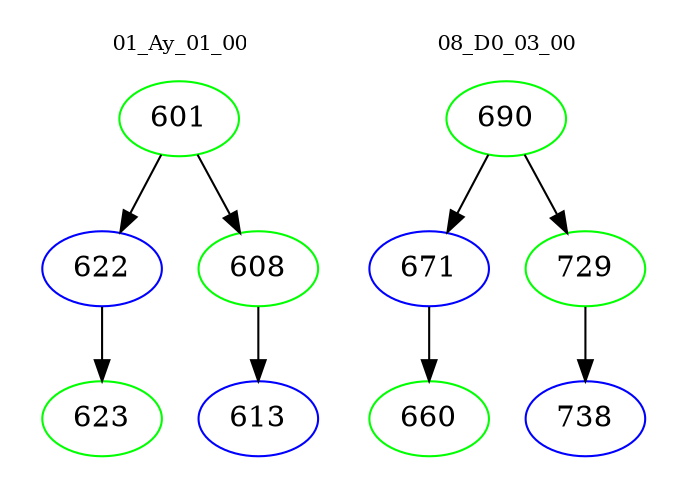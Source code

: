 digraph{
subgraph cluster_0 {
color = white
label = "01_Ay_01_00";
fontsize=10;
T0_601 [label="601", color="green"]
T0_601 -> T0_622 [color="black"]
T0_622 [label="622", color="blue"]
T0_622 -> T0_623 [color="black"]
T0_623 [label="623", color="green"]
T0_601 -> T0_608 [color="black"]
T0_608 [label="608", color="green"]
T0_608 -> T0_613 [color="black"]
T0_613 [label="613", color="blue"]
}
subgraph cluster_1 {
color = white
label = "08_D0_03_00";
fontsize=10;
T1_690 [label="690", color="green"]
T1_690 -> T1_671 [color="black"]
T1_671 [label="671", color="blue"]
T1_671 -> T1_660 [color="black"]
T1_660 [label="660", color="green"]
T1_690 -> T1_729 [color="black"]
T1_729 [label="729", color="green"]
T1_729 -> T1_738 [color="black"]
T1_738 [label="738", color="blue"]
}
}
